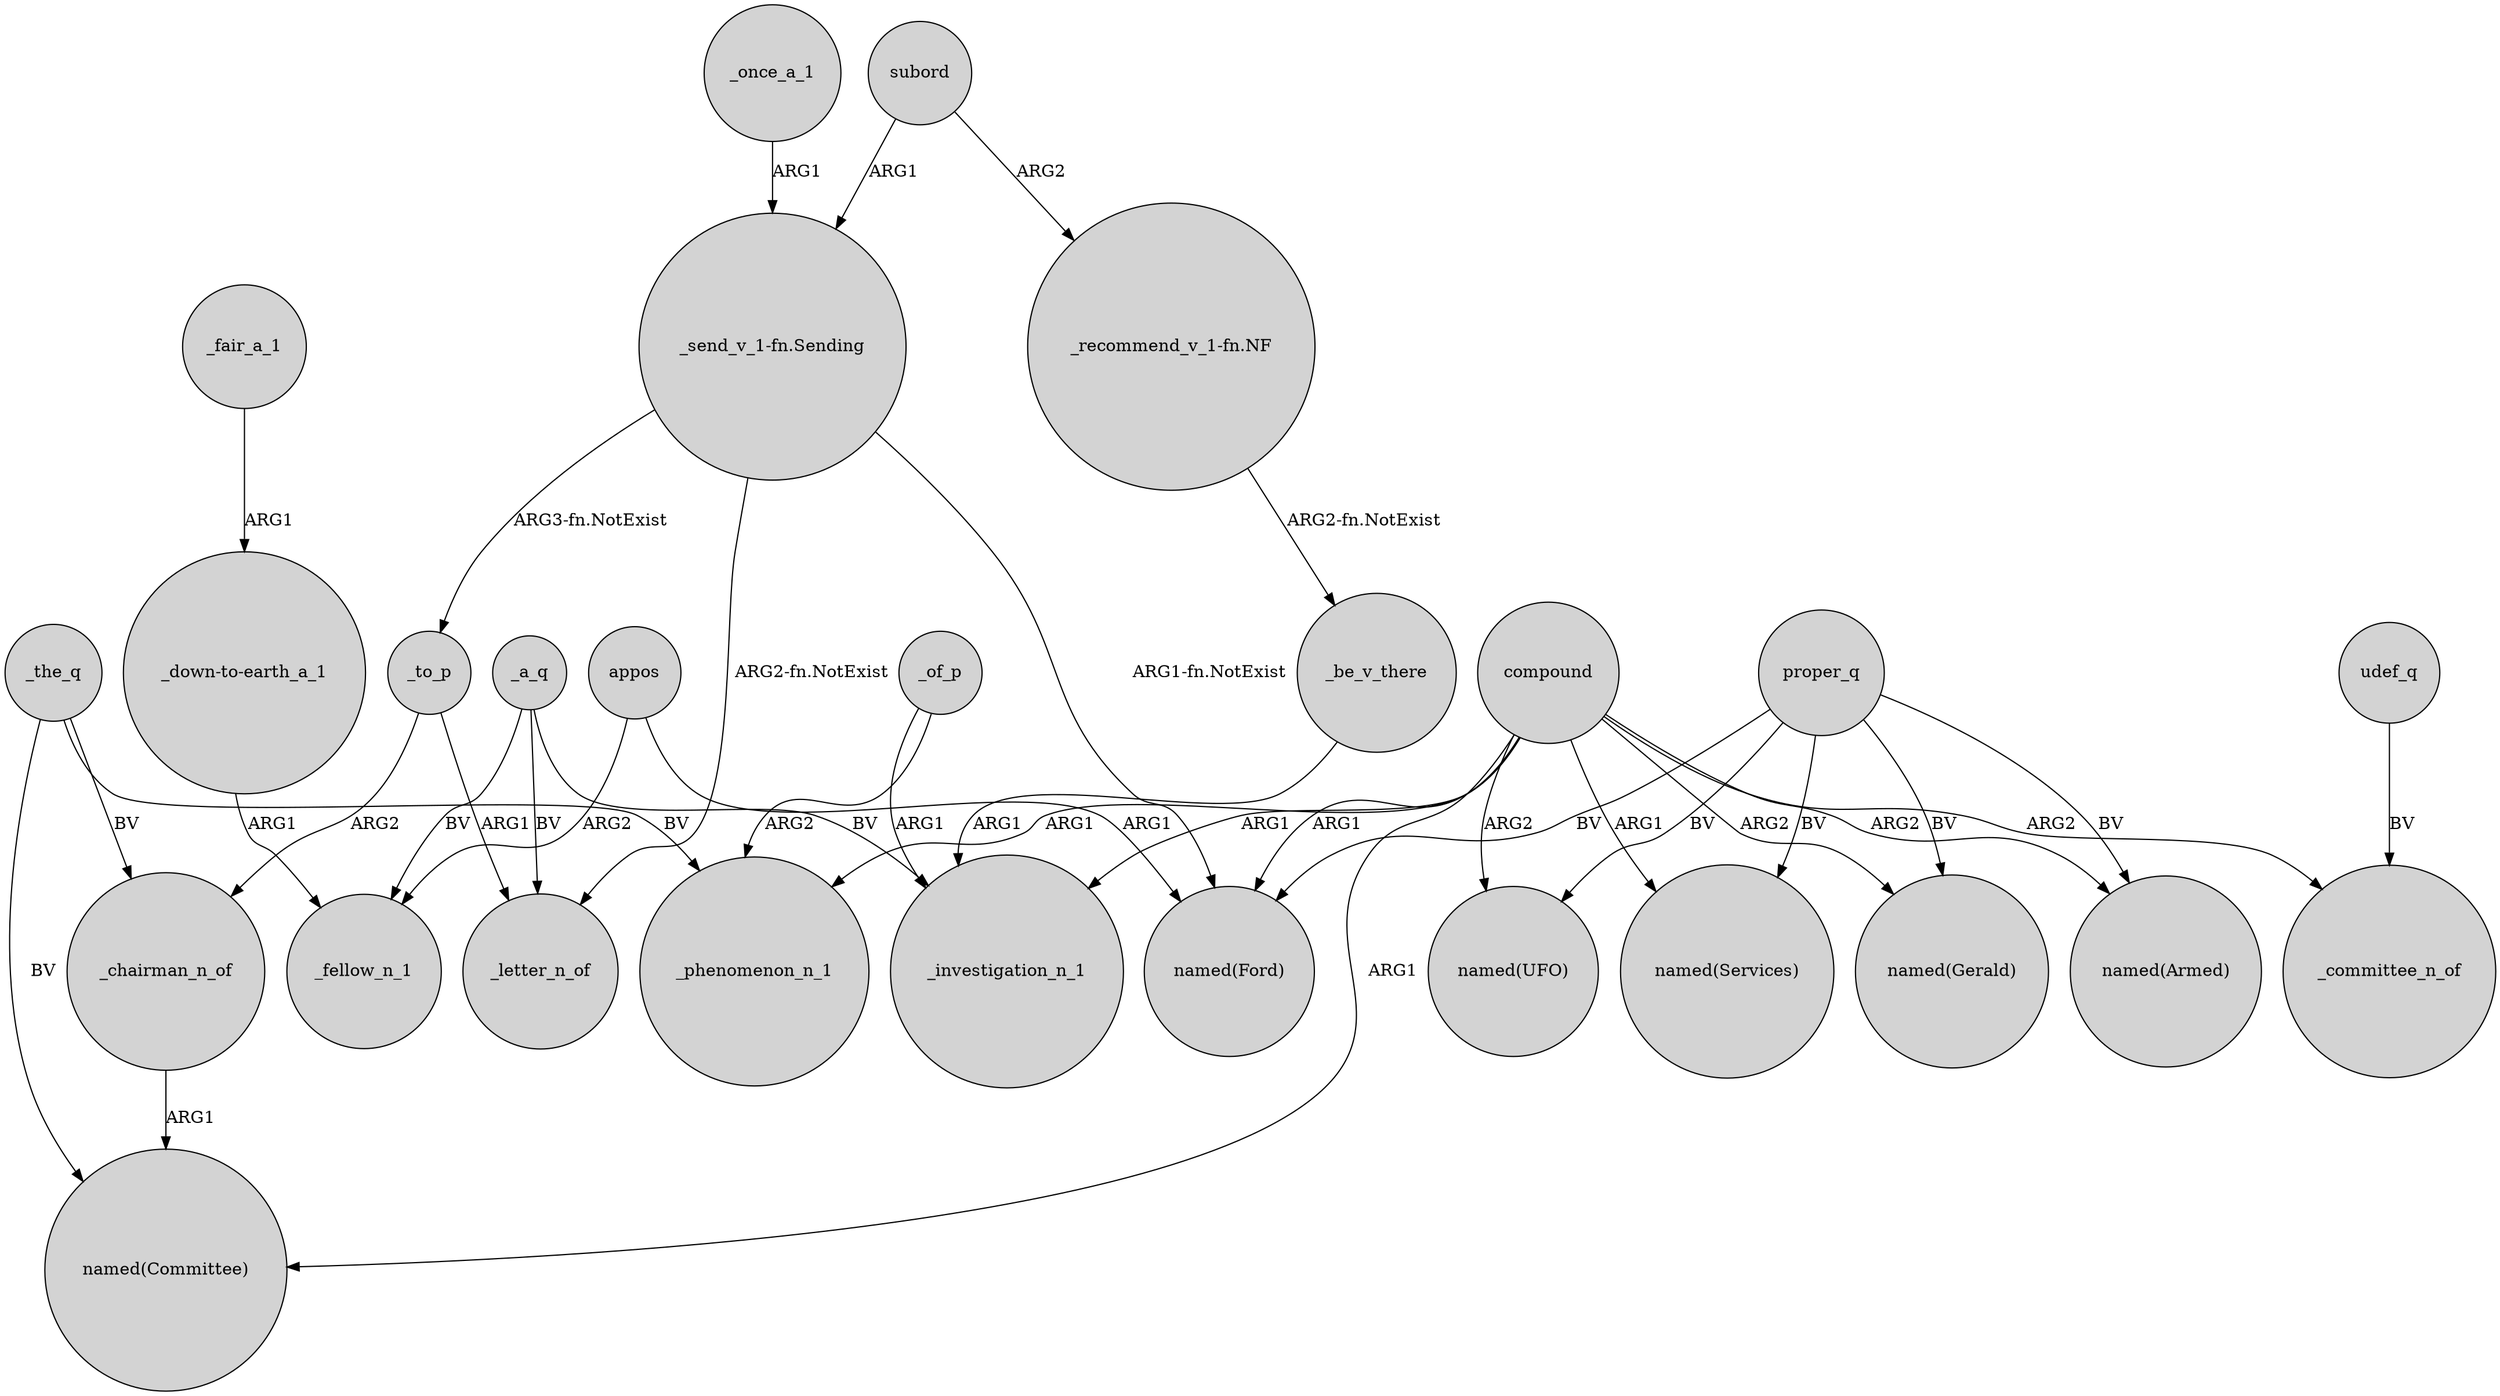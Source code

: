 digraph {
	node [shape=circle style=filled]
	_chairman_n_of -> "named(Committee)" [label=ARG1]
	appos -> "named(Ford)" [label=ARG1]
	"_down-to-earth_a_1" -> _fellow_n_1 [label=ARG1]
	compound -> _investigation_n_1 [label=ARG1]
	_be_v_there -> _investigation_n_1 [label=ARG1]
	compound -> "named(UFO)" [label=ARG2]
	compound -> "named(Ford)" [label=ARG1]
	compound -> "named(Services)" [label=ARG1]
	udef_q -> _committee_n_of [label=BV]
	"_send_v_1-fn.Sending" -> _letter_n_of [label="ARG2-fn.NotExist"]
	proper_q -> "named(Gerald)" [label=BV]
	proper_q -> "named(Services)" [label=BV]
	subord -> "_send_v_1-fn.Sending" [label=ARG1]
	"_send_v_1-fn.Sending" -> _to_p [label="ARG3-fn.NotExist"]
	compound -> _phenomenon_n_1 [label=ARG1]
	subord -> "_recommend_v_1-fn.NF" [label=ARG2]
	_once_a_1 -> "_send_v_1-fn.Sending" [label=ARG1]
	_to_p -> _letter_n_of [label=ARG1]
	proper_q -> "named(Armed)" [label=BV]
	_a_q -> _investigation_n_1 [label=BV]
	compound -> _committee_n_of [label=ARG2]
	compound -> "named(Gerald)" [label=ARG2]
	_the_q -> _chairman_n_of [label=BV]
	_a_q -> _fellow_n_1 [label=BV]
	_fair_a_1 -> "_down-to-earth_a_1" [label=ARG1]
	proper_q -> "named(UFO)" [label=BV]
	proper_q -> "named(Ford)" [label=BV]
	compound -> "named(Committee)" [label=ARG1]
	"_recommend_v_1-fn.NF" -> _be_v_there [label="ARG2-fn.NotExist"]
	_the_q -> _phenomenon_n_1 [label=BV]
	_of_p -> _investigation_n_1 [label=ARG1]
	_of_p -> _phenomenon_n_1 [label=ARG2]
	"_send_v_1-fn.Sending" -> "named(Ford)" [label="ARG1-fn.NotExist"]
	compound -> "named(Armed)" [label=ARG2]
	_the_q -> "named(Committee)" [label=BV]
	_a_q -> _letter_n_of [label=BV]
	appos -> _fellow_n_1 [label=ARG2]
	_to_p -> _chairman_n_of [label=ARG2]
}
